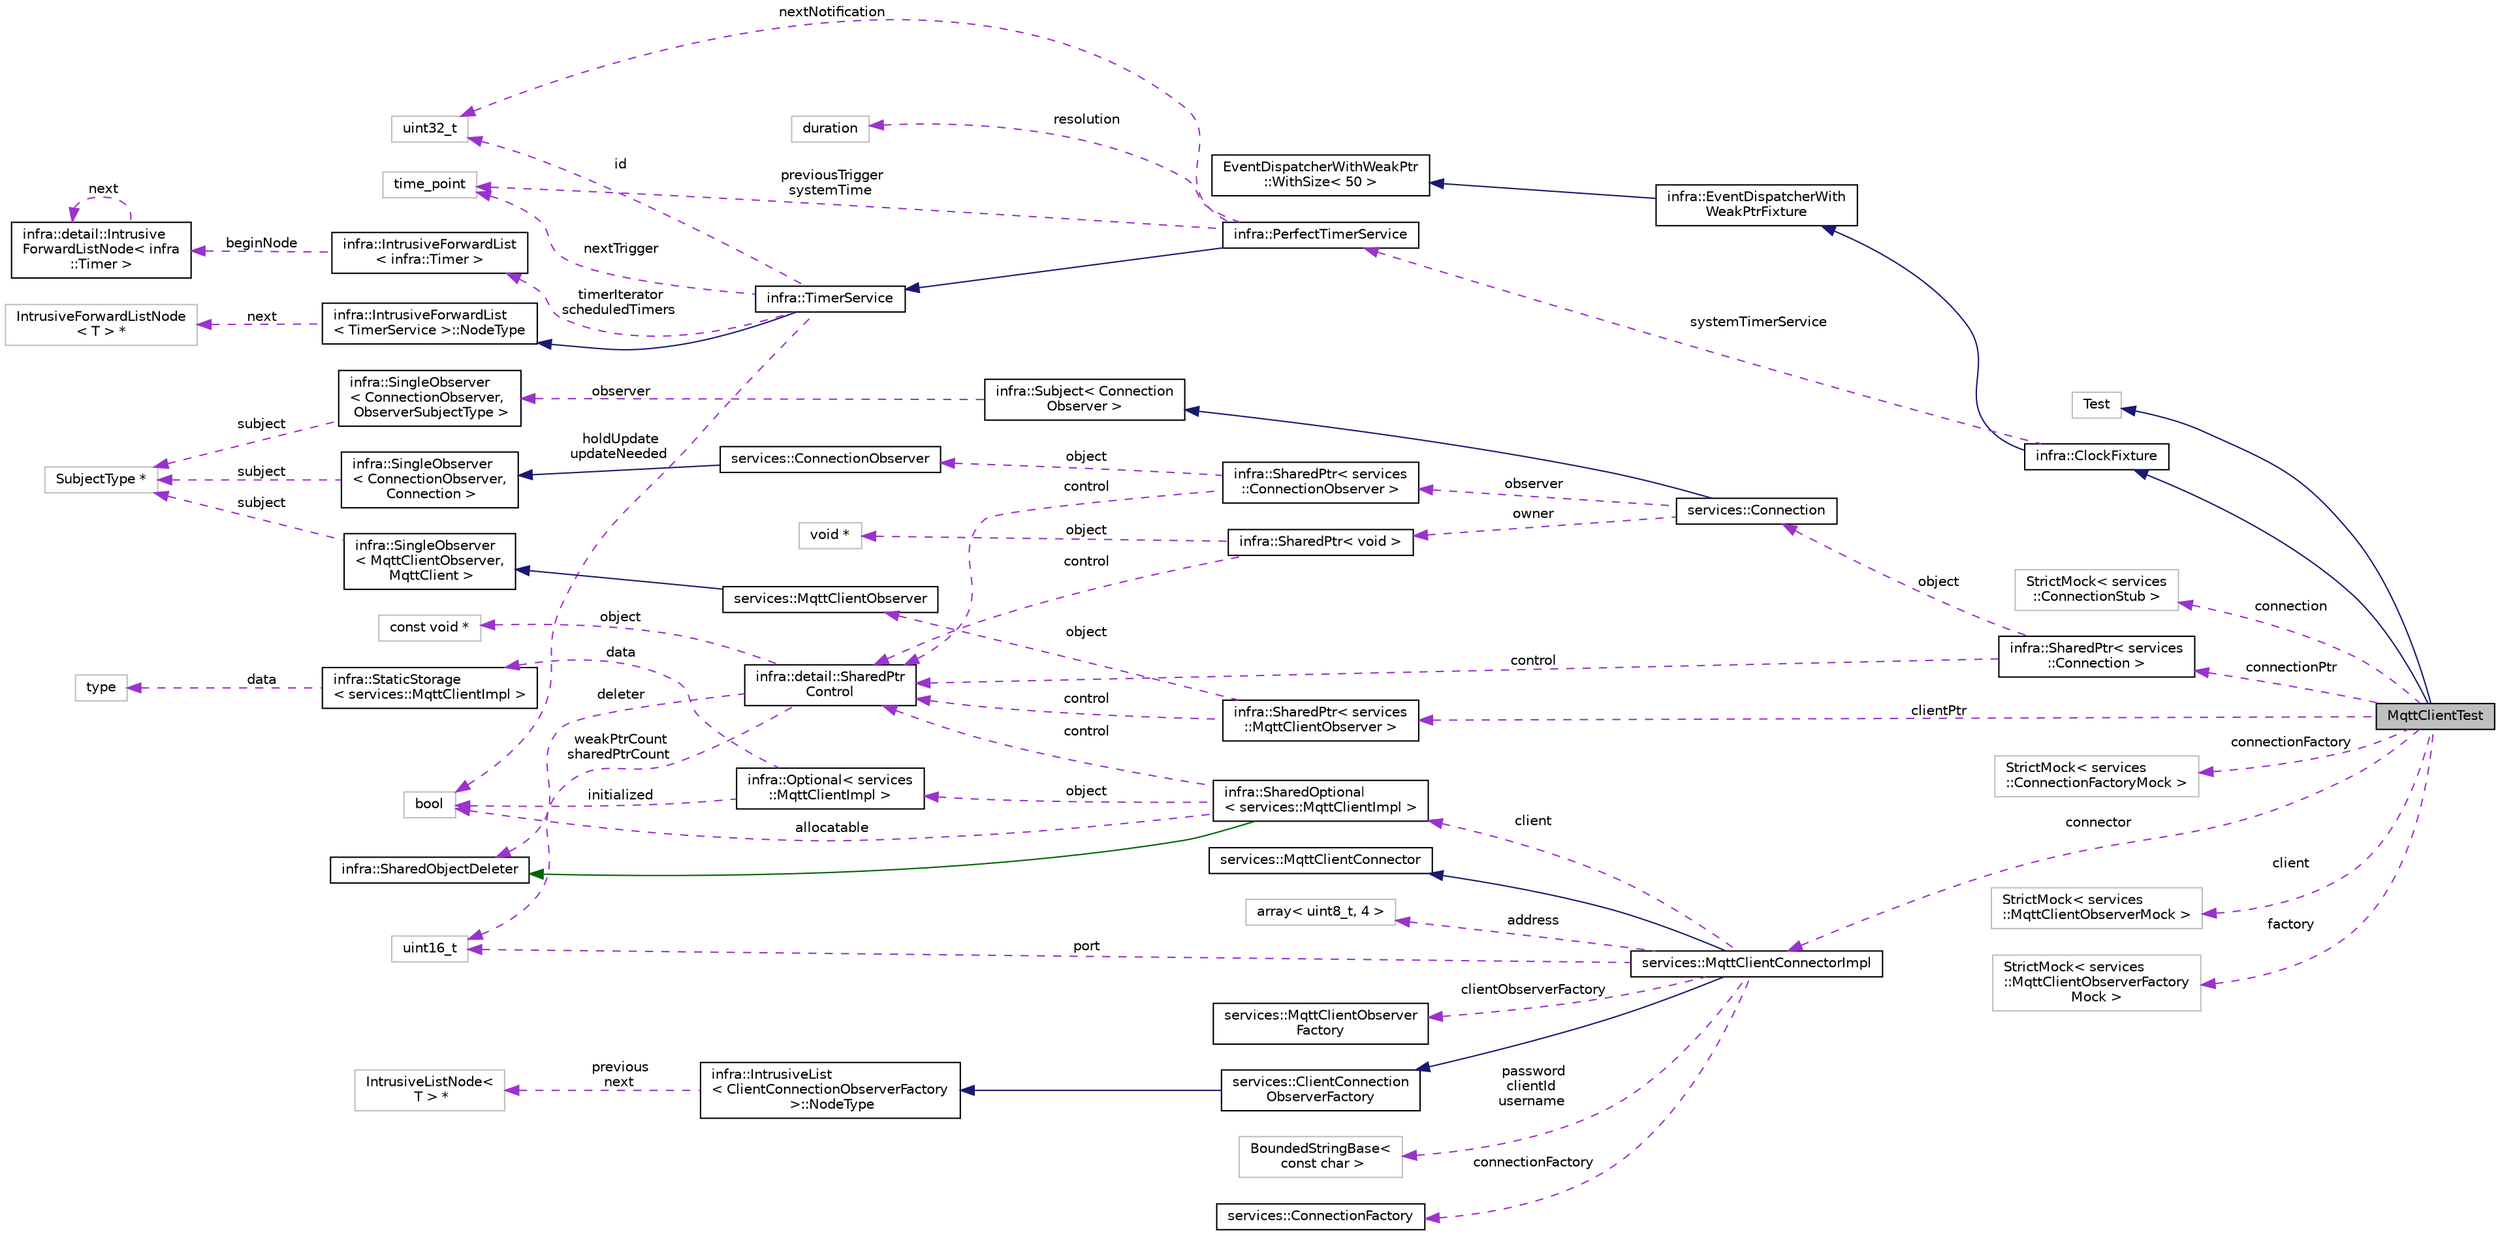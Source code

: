 digraph "MqttClientTest"
{
 // INTERACTIVE_SVG=YES
  edge [fontname="Helvetica",fontsize="10",labelfontname="Helvetica",labelfontsize="10"];
  node [fontname="Helvetica",fontsize="10",shape=record];
  rankdir="LR";
  Node5 [label="MqttClientTest",height=0.2,width=0.4,color="black", fillcolor="grey75", style="filled", fontcolor="black"];
  Node6 -> Node5 [dir="back",color="midnightblue",fontsize="10",style="solid",fontname="Helvetica"];
  Node6 [label="Test",height=0.2,width=0.4,color="grey75", fillcolor="white", style="filled"];
  Node7 -> Node5 [dir="back",color="midnightblue",fontsize="10",style="solid",fontname="Helvetica"];
  Node7 [label="infra::ClockFixture",height=0.2,width=0.4,color="black", fillcolor="white", style="filled",URL="$d1/d73/classinfra_1_1_clock_fixture.html"];
  Node8 -> Node7 [dir="back",color="midnightblue",fontsize="10",style="solid",fontname="Helvetica"];
  Node8 [label="infra::EventDispatcherWith\lWeakPtrFixture",height=0.2,width=0.4,color="black", fillcolor="white", style="filled",URL="$d5/d37/classinfra_1_1_event_dispatcher_with_weak_ptr_fixture.html"];
  Node9 -> Node8 [dir="back",color="midnightblue",fontsize="10",style="solid",fontname="Helvetica"];
  Node9 [label="EventDispatcherWithWeakPtr\l::WithSize\< 50 \>",height=0.2,width=0.4,color="black", fillcolor="white", style="filled",URL="$db/da8/classinfra_1_1_event_dispatcher_with_weak_ptr_1_1_with_size.html"];
  Node10 -> Node7 [dir="back",color="darkorchid3",fontsize="10",style="dashed",label=" systemTimerService" ,fontname="Helvetica"];
  Node10 [label="infra::PerfectTimerService",height=0.2,width=0.4,color="black", fillcolor="white", style="filled",URL="$d6/d35/classinfra_1_1_perfect_timer_service.html"];
  Node11 -> Node10 [dir="back",color="midnightblue",fontsize="10",style="solid",fontname="Helvetica"];
  Node11 [label="infra::TimerService",height=0.2,width=0.4,color="black", fillcolor="white", style="filled",URL="$da/def/classinfra_1_1_timer_service.html"];
  Node12 -> Node11 [dir="back",color="midnightblue",fontsize="10",style="solid",fontname="Helvetica"];
  Node12 [label="infra::IntrusiveForwardList\l\< TimerService \>::NodeType",height=0.2,width=0.4,color="black", fillcolor="white", style="filled",URL="$d7/d4a/classinfra_1_1detail_1_1_intrusive_forward_list_node.html"];
  Node13 -> Node12 [dir="back",color="darkorchid3",fontsize="10",style="dashed",label=" next" ,fontname="Helvetica"];
  Node13 [label="IntrusiveForwardListNode\l\< T \> *",height=0.2,width=0.4,color="grey75", fillcolor="white", style="filled"];
  Node14 -> Node11 [dir="back",color="darkorchid3",fontsize="10",style="dashed",label=" nextTrigger" ,fontname="Helvetica"];
  Node14 [label="time_point",height=0.2,width=0.4,color="grey75", fillcolor="white", style="filled"];
  Node15 -> Node11 [dir="back",color="darkorchid3",fontsize="10",style="dashed",label=" timerIterator\nscheduledTimers" ,fontname="Helvetica"];
  Node15 [label="infra::IntrusiveForwardList\l\< infra::Timer \>",height=0.2,width=0.4,color="black", fillcolor="white", style="filled",URL="$d3/d66/classinfra_1_1_intrusive_forward_list.html"];
  Node16 -> Node15 [dir="back",color="darkorchid3",fontsize="10",style="dashed",label=" beginNode" ,fontname="Helvetica"];
  Node16 [label="infra::detail::Intrusive\lForwardListNode\< infra\l::Timer \>",height=0.2,width=0.4,color="black", fillcolor="white", style="filled",URL="$d7/d4a/classinfra_1_1detail_1_1_intrusive_forward_list_node.html"];
  Node16 -> Node16 [dir="back",color="darkorchid3",fontsize="10",style="dashed",label=" next" ,fontname="Helvetica"];
  Node17 -> Node11 [dir="back",color="darkorchid3",fontsize="10",style="dashed",label=" id" ,fontname="Helvetica"];
  Node17 [label="uint32_t",height=0.2,width=0.4,color="grey75", fillcolor="white", style="filled"];
  Node18 -> Node11 [dir="back",color="darkorchid3",fontsize="10",style="dashed",label=" holdUpdate\nupdateNeeded" ,fontname="Helvetica"];
  Node18 [label="bool",height=0.2,width=0.4,color="grey75", fillcolor="white", style="filled"];
  Node19 -> Node10 [dir="back",color="darkorchid3",fontsize="10",style="dashed",label=" resolution" ,fontname="Helvetica"];
  Node19 [label="duration",height=0.2,width=0.4,color="grey75", fillcolor="white", style="filled"];
  Node14 -> Node10 [dir="back",color="darkorchid3",fontsize="10",style="dashed",label=" previousTrigger\nsystemTime" ,fontname="Helvetica"];
  Node17 -> Node10 [dir="back",color="darkorchid3",fontsize="10",style="dashed",label=" nextNotification" ,fontname="Helvetica"];
  Node20 -> Node5 [dir="back",color="darkorchid3",fontsize="10",style="dashed",label=" connection" ,fontname="Helvetica"];
  Node20 [label="StrictMock\< services\l::ConnectionStub \>",height=0.2,width=0.4,color="grey75", fillcolor="white", style="filled"];
  Node21 -> Node5 [dir="back",color="darkorchid3",fontsize="10",style="dashed",label=" connectionPtr" ,fontname="Helvetica"];
  Node21 [label="infra::SharedPtr\< services\l::Connection \>",height=0.2,width=0.4,color="black", fillcolor="white", style="filled",URL="$d1/d17/classinfra_1_1_shared_ptr.html"];
  Node22 -> Node21 [dir="back",color="darkorchid3",fontsize="10",style="dashed",label=" object" ,fontname="Helvetica"];
  Node22 [label="services::Connection",height=0.2,width=0.4,color="black", fillcolor="white", style="filled",URL="$d0/dde/classservices_1_1_connection.html"];
  Node23 -> Node22 [dir="back",color="midnightblue",fontsize="10",style="solid",fontname="Helvetica"];
  Node23 [label="infra::Subject\< Connection\lObserver \>",height=0.2,width=0.4,color="black", fillcolor="white", style="filled",URL="$d1/db2/classinfra_1_1_subject.html"];
  Node24 -> Node23 [dir="back",color="darkorchid3",fontsize="10",style="dashed",label=" observer" ,fontname="Helvetica"];
  Node24 [label="infra::SingleObserver\l\< ConnectionObserver,\l ObserverSubjectType \>",height=0.2,width=0.4,color="black", fillcolor="white", style="filled",URL="$dc/d4c/classinfra_1_1_single_observer.html"];
  Node25 -> Node24 [dir="back",color="darkorchid3",fontsize="10",style="dashed",label=" subject" ,fontname="Helvetica"];
  Node25 [label="SubjectType *",height=0.2,width=0.4,color="grey75", fillcolor="white", style="filled"];
  Node26 -> Node22 [dir="back",color="darkorchid3",fontsize="10",style="dashed",label=" observer" ,fontname="Helvetica"];
  Node26 [label="infra::SharedPtr\< services\l::ConnectionObserver \>",height=0.2,width=0.4,color="black", fillcolor="white", style="filled",URL="$d1/d17/classinfra_1_1_shared_ptr.html"];
  Node27 -> Node26 [dir="back",color="darkorchid3",fontsize="10",style="dashed",label=" object" ,fontname="Helvetica"];
  Node27 [label="services::ConnectionObserver",height=0.2,width=0.4,color="black", fillcolor="white", style="filled",URL="$dc/de5/classservices_1_1_connection_observer.html"];
  Node28 -> Node27 [dir="back",color="midnightblue",fontsize="10",style="solid",fontname="Helvetica"];
  Node28 [label="infra::SingleObserver\l\< ConnectionObserver,\l Connection \>",height=0.2,width=0.4,color="black", fillcolor="white", style="filled",URL="$dc/d4c/classinfra_1_1_single_observer.html"];
  Node25 -> Node28 [dir="back",color="darkorchid3",fontsize="10",style="dashed",label=" subject" ,fontname="Helvetica"];
  Node29 -> Node26 [dir="back",color="darkorchid3",fontsize="10",style="dashed",label=" control" ,fontname="Helvetica"];
  Node29 [label="infra::detail::SharedPtr\lControl",height=0.2,width=0.4,color="black", fillcolor="white", style="filled",URL="$dd/d9a/classinfra_1_1detail_1_1_shared_ptr_control.html"];
  Node30 -> Node29 [dir="back",color="darkorchid3",fontsize="10",style="dashed",label=" object" ,fontname="Helvetica"];
  Node30 [label="const void *",height=0.2,width=0.4,color="grey75", fillcolor="white", style="filled"];
  Node31 -> Node29 [dir="back",color="darkorchid3",fontsize="10",style="dashed",label=" weakPtrCount\nsharedPtrCount" ,fontname="Helvetica"];
  Node31 [label="uint16_t",height=0.2,width=0.4,color="grey75", fillcolor="white", style="filled"];
  Node32 -> Node29 [dir="back",color="darkorchid3",fontsize="10",style="dashed",label=" deleter" ,fontname="Helvetica"];
  Node32 [label="infra::SharedObjectDeleter",height=0.2,width=0.4,color="black", fillcolor="white", style="filled",URL="$da/dcd/classinfra_1_1_shared_object_deleter.html"];
  Node33 -> Node22 [dir="back",color="darkorchid3",fontsize="10",style="dashed",label=" owner" ,fontname="Helvetica"];
  Node33 [label="infra::SharedPtr\< void \>",height=0.2,width=0.4,color="black", fillcolor="white", style="filled",URL="$d1/d17/classinfra_1_1_shared_ptr.html"];
  Node29 -> Node33 [dir="back",color="darkorchid3",fontsize="10",style="dashed",label=" control" ,fontname="Helvetica"];
  Node34 -> Node33 [dir="back",color="darkorchid3",fontsize="10",style="dashed",label=" object" ,fontname="Helvetica"];
  Node34 [label="void *",height=0.2,width=0.4,color="grey75", fillcolor="white", style="filled"];
  Node29 -> Node21 [dir="back",color="darkorchid3",fontsize="10",style="dashed",label=" control" ,fontname="Helvetica"];
  Node35 -> Node5 [dir="back",color="darkorchid3",fontsize="10",style="dashed",label=" clientPtr" ,fontname="Helvetica"];
  Node35 [label="infra::SharedPtr\< services\l::MqttClientObserver \>",height=0.2,width=0.4,color="black", fillcolor="white", style="filled",URL="$d1/d17/classinfra_1_1_shared_ptr.html"];
  Node29 -> Node35 [dir="back",color="darkorchid3",fontsize="10",style="dashed",label=" control" ,fontname="Helvetica"];
  Node36 -> Node35 [dir="back",color="darkorchid3",fontsize="10",style="dashed",label=" object" ,fontname="Helvetica"];
  Node36 [label="services::MqttClientObserver",height=0.2,width=0.4,color="black", fillcolor="white", style="filled",URL="$db/de2/classservices_1_1_mqtt_client_observer.html"];
  Node37 -> Node36 [dir="back",color="midnightblue",fontsize="10",style="solid",fontname="Helvetica"];
  Node37 [label="infra::SingleObserver\l\< MqttClientObserver,\l MqttClient \>",height=0.2,width=0.4,color="black", fillcolor="white", style="filled",URL="$dc/d4c/classinfra_1_1_single_observer.html"];
  Node25 -> Node37 [dir="back",color="darkorchid3",fontsize="10",style="dashed",label=" subject" ,fontname="Helvetica"];
  Node38 -> Node5 [dir="back",color="darkorchid3",fontsize="10",style="dashed",label=" connectionFactory" ,fontname="Helvetica"];
  Node38 [label="StrictMock\< services\l::ConnectionFactoryMock \>",height=0.2,width=0.4,color="grey75", fillcolor="white", style="filled"];
  Node39 -> Node5 [dir="back",color="darkorchid3",fontsize="10",style="dashed",label=" connector" ,fontname="Helvetica"];
  Node39 [label="services::MqttClientConnectorImpl",height=0.2,width=0.4,color="black", fillcolor="white", style="filled",URL="$d9/d69/classservices_1_1_mqtt_client_connector_impl.html"];
  Node40 -> Node39 [dir="back",color="midnightblue",fontsize="10",style="solid",fontname="Helvetica"];
  Node40 [label="services::MqttClientConnector",height=0.2,width=0.4,color="black", fillcolor="white", style="filled",URL="$d3/dfc/classservices_1_1_mqtt_client_connector.html"];
  Node41 -> Node39 [dir="back",color="midnightblue",fontsize="10",style="solid",fontname="Helvetica"];
  Node41 [label="services::ClientConnection\lObserverFactory",height=0.2,width=0.4,color="black", fillcolor="white", style="filled",URL="$dc/d43/classservices_1_1_client_connection_observer_factory.html"];
  Node42 -> Node41 [dir="back",color="midnightblue",fontsize="10",style="solid",fontname="Helvetica"];
  Node42 [label="infra::IntrusiveList\l\< ClientConnectionObserverFactory\l \>::NodeType",height=0.2,width=0.4,color="black", fillcolor="white", style="filled",URL="$d7/da5/classinfra_1_1detail_1_1_intrusive_list_node.html"];
  Node43 -> Node42 [dir="back",color="darkorchid3",fontsize="10",style="dashed",label=" previous\nnext" ,fontname="Helvetica"];
  Node43 [label="IntrusiveListNode\<\l T \> *",height=0.2,width=0.4,color="grey75", fillcolor="white", style="filled"];
  Node44 -> Node39 [dir="back",color="darkorchid3",fontsize="10",style="dashed",label=" address" ,fontname="Helvetica"];
  Node44 [label="array\< uint8_t, 4 \>",height=0.2,width=0.4,color="grey75", fillcolor="white", style="filled"];
  Node31 -> Node39 [dir="back",color="darkorchid3",fontsize="10",style="dashed",label=" port" ,fontname="Helvetica"];
  Node45 -> Node39 [dir="back",color="darkorchid3",fontsize="10",style="dashed",label=" clientObserverFactory" ,fontname="Helvetica"];
  Node45 [label="services::MqttClientObserver\lFactory",height=0.2,width=0.4,color="black", fillcolor="white", style="filled",URL="$d5/dcc/classservices_1_1_mqtt_client_observer_factory.html"];
  Node46 -> Node39 [dir="back",color="darkorchid3",fontsize="10",style="dashed",label=" client" ,fontname="Helvetica"];
  Node46 [label="infra::SharedOptional\l\< services::MqttClientImpl \>",height=0.2,width=0.4,color="black", fillcolor="white", style="filled",URL="$d1/d7f/classinfra_1_1_shared_optional.html"];
  Node32 -> Node46 [dir="back",color="darkgreen",fontsize="10",style="solid",fontname="Helvetica"];
  Node29 -> Node46 [dir="back",color="darkorchid3",fontsize="10",style="dashed",label=" control" ,fontname="Helvetica"];
  Node18 -> Node46 [dir="back",color="darkorchid3",fontsize="10",style="dashed",label=" allocatable" ,fontname="Helvetica"];
  Node47 -> Node46 [dir="back",color="darkorchid3",fontsize="10",style="dashed",label=" object" ,fontname="Helvetica"];
  Node47 [label="infra::Optional\< services\l::MqttClientImpl \>",height=0.2,width=0.4,color="black", fillcolor="white", style="filled",URL="$dc/df7/classinfra_1_1_optional.html"];
  Node18 -> Node47 [dir="back",color="darkorchid3",fontsize="10",style="dashed",label=" initialized" ,fontname="Helvetica"];
  Node48 -> Node47 [dir="back",color="darkorchid3",fontsize="10",style="dashed",label=" data" ,fontname="Helvetica"];
  Node48 [label="infra::StaticStorage\l\< services::MqttClientImpl \>",height=0.2,width=0.4,color="black", fillcolor="white", style="filled",URL="$d0/d8c/classinfra_1_1_static_storage.html"];
  Node49 -> Node48 [dir="back",color="darkorchid3",fontsize="10",style="dashed",label=" data" ,fontname="Helvetica"];
  Node49 [label="type",height=0.2,width=0.4,color="grey75", fillcolor="white", style="filled"];
  Node50 -> Node39 [dir="back",color="darkorchid3",fontsize="10",style="dashed",label=" password\nclientId\nusername" ,fontname="Helvetica"];
  Node50 [label="BoundedStringBase\<\l const char \>",height=0.2,width=0.4,color="grey75", fillcolor="white", style="filled"];
  Node51 -> Node39 [dir="back",color="darkorchid3",fontsize="10",style="dashed",label=" connectionFactory" ,fontname="Helvetica"];
  Node51 [label="services::ConnectionFactory",height=0.2,width=0.4,color="black", fillcolor="white", style="filled",URL="$db/db4/classservices_1_1_connection_factory.html"];
  Node52 -> Node5 [dir="back",color="darkorchid3",fontsize="10",style="dashed",label=" client" ,fontname="Helvetica"];
  Node52 [label="StrictMock\< services\l::MqttClientObserverMock \>",height=0.2,width=0.4,color="grey75", fillcolor="white", style="filled"];
  Node53 -> Node5 [dir="back",color="darkorchid3",fontsize="10",style="dashed",label=" factory" ,fontname="Helvetica"];
  Node53 [label="StrictMock\< services\l::MqttClientObserverFactory\lMock \>",height=0.2,width=0.4,color="grey75", fillcolor="white", style="filled"];
}
